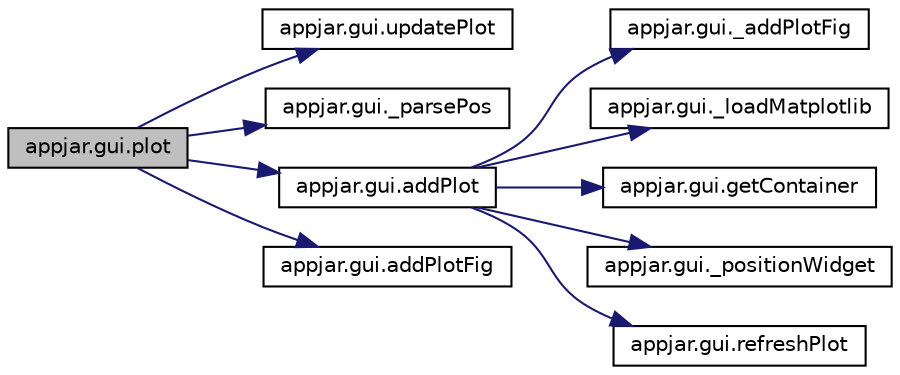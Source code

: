 digraph "appjar.gui.plot"
{
  edge [fontname="Helvetica",fontsize="10",labelfontname="Helvetica",labelfontsize="10"];
  node [fontname="Helvetica",fontsize="10",shape=record];
  rankdir="LR";
  Node1729 [label="appjar.gui.plot",height=0.2,width=0.4,color="black", fillcolor="grey75", style="filled", fontcolor="black"];
  Node1729 -> Node1730 [color="midnightblue",fontsize="10",style="solid",fontname="Helvetica"];
  Node1730 [label="appjar.gui.updatePlot",height=0.2,width=0.4,color="black", fillcolor="white", style="filled",URL="$classappjar_1_1gui.html#a5d7140c77ec018335b860e73c24fffef"];
  Node1729 -> Node1731 [color="midnightblue",fontsize="10",style="solid",fontname="Helvetica"];
  Node1731 [label="appjar.gui._parsePos",height=0.2,width=0.4,color="black", fillcolor="white", style="filled",URL="$classappjar_1_1gui.html#a8174359ccd50269f6c9f63f00cbb9d7e",tooltip="FUNCTIONS for labels. "];
  Node1729 -> Node1732 [color="midnightblue",fontsize="10",style="solid",fontname="Helvetica"];
  Node1732 [label="appjar.gui.addPlot",height=0.2,width=0.4,color="black", fillcolor="white", style="filled",URL="$classappjar_1_1gui.html#ad765e15c5069624ba6d84871710880c8"];
  Node1732 -> Node1733 [color="midnightblue",fontsize="10",style="solid",fontname="Helvetica"];
  Node1733 [label="appjar.gui._addPlotFig",height=0.2,width=0.4,color="black", fillcolor="white", style="filled",URL="$classappjar_1_1gui.html#afdeacccd24b5ab3f7b8364ee83497e92"];
  Node1732 -> Node1734 [color="midnightblue",fontsize="10",style="solid",fontname="Helvetica"];
  Node1734 [label="appjar.gui._loadMatplotlib",height=0.2,width=0.4,color="black", fillcolor="white", style="filled",URL="$classappjar_1_1gui.html#a164f92c5cf1a1e1b219550901f1eed0c"];
  Node1732 -> Node1735 [color="midnightblue",fontsize="10",style="solid",fontname="Helvetica"];
  Node1735 [label="appjar.gui.getContainer",height=0.2,width=0.4,color="black", fillcolor="white", style="filled",URL="$classappjar_1_1gui.html#a2e8ea27bae5f6758257be218c8279b56"];
  Node1732 -> Node1736 [color="midnightblue",fontsize="10",style="solid",fontname="Helvetica"];
  Node1736 [label="appjar.gui._positionWidget",height=0.2,width=0.4,color="black", fillcolor="white", style="filled",URL="$classappjar_1_1gui.html#a073b1298767aeb92dd77b77cb6000e8c"];
  Node1732 -> Node1737 [color="midnightblue",fontsize="10",style="solid",fontname="Helvetica"];
  Node1737 [label="appjar.gui.refreshPlot",height=0.2,width=0.4,color="black", fillcolor="white", style="filled",URL="$classappjar_1_1gui.html#ae1b4223ea8a6b7b3af47e82194eab888"];
  Node1729 -> Node1738 [color="midnightblue",fontsize="10",style="solid",fontname="Helvetica"];
  Node1738 [label="appjar.gui.addPlotFig",height=0.2,width=0.4,color="black", fillcolor="white", style="filled",URL="$classappjar_1_1gui.html#a450b32bf7c252e9ad82568b515541d49"];
}
